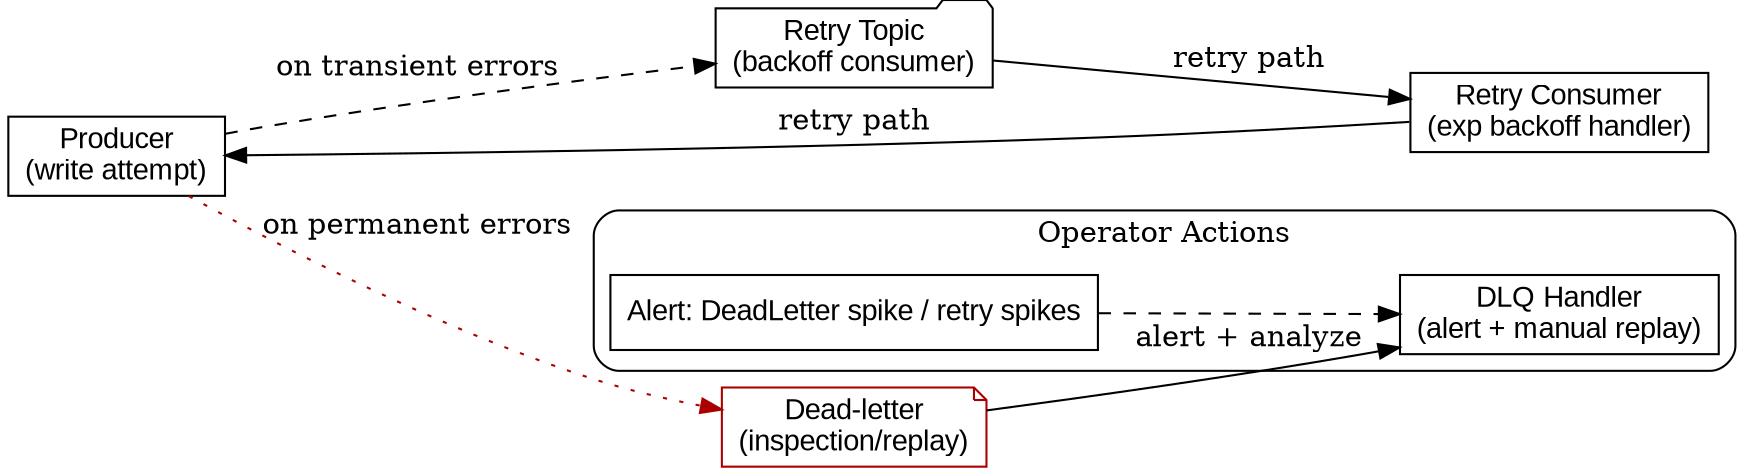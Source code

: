digraph retry_deadletter_flow {
  rankdir=LR;
  node [shape=box, fontname="Arial"];

  producer [label="Producer\n(write attempt)"];
  retry_topic [label="Retry Topic\n(backoff consumer)", shape=folder];
  dead [label="Dead-letter\n(inspection/replay)", shape=note, color="#aa0000"];
  retry_consumer [label="Retry Consumer\n(exp backoff handler)"];
  dlq_handler [label="DLQ Handler\n(alert + manual replay)"];

  producer -> retry_topic [label="on transient errors", style=dashed];
  producer -> dead [label="on permanent errors", style=dotted, color="#aa0000"];
  retry_topic -> retry_consumer -> producer [label="retry path"];
  dead -> dlq_handler [label="alert + analyze"];

  subgraph cluster_ops {
    label="Operator Actions";
    style=rounded;
    alert [label="Alert: DeadLetter spike / retry spikes"];
    alert -> dlq_handler [style=dashed];
  }
}
